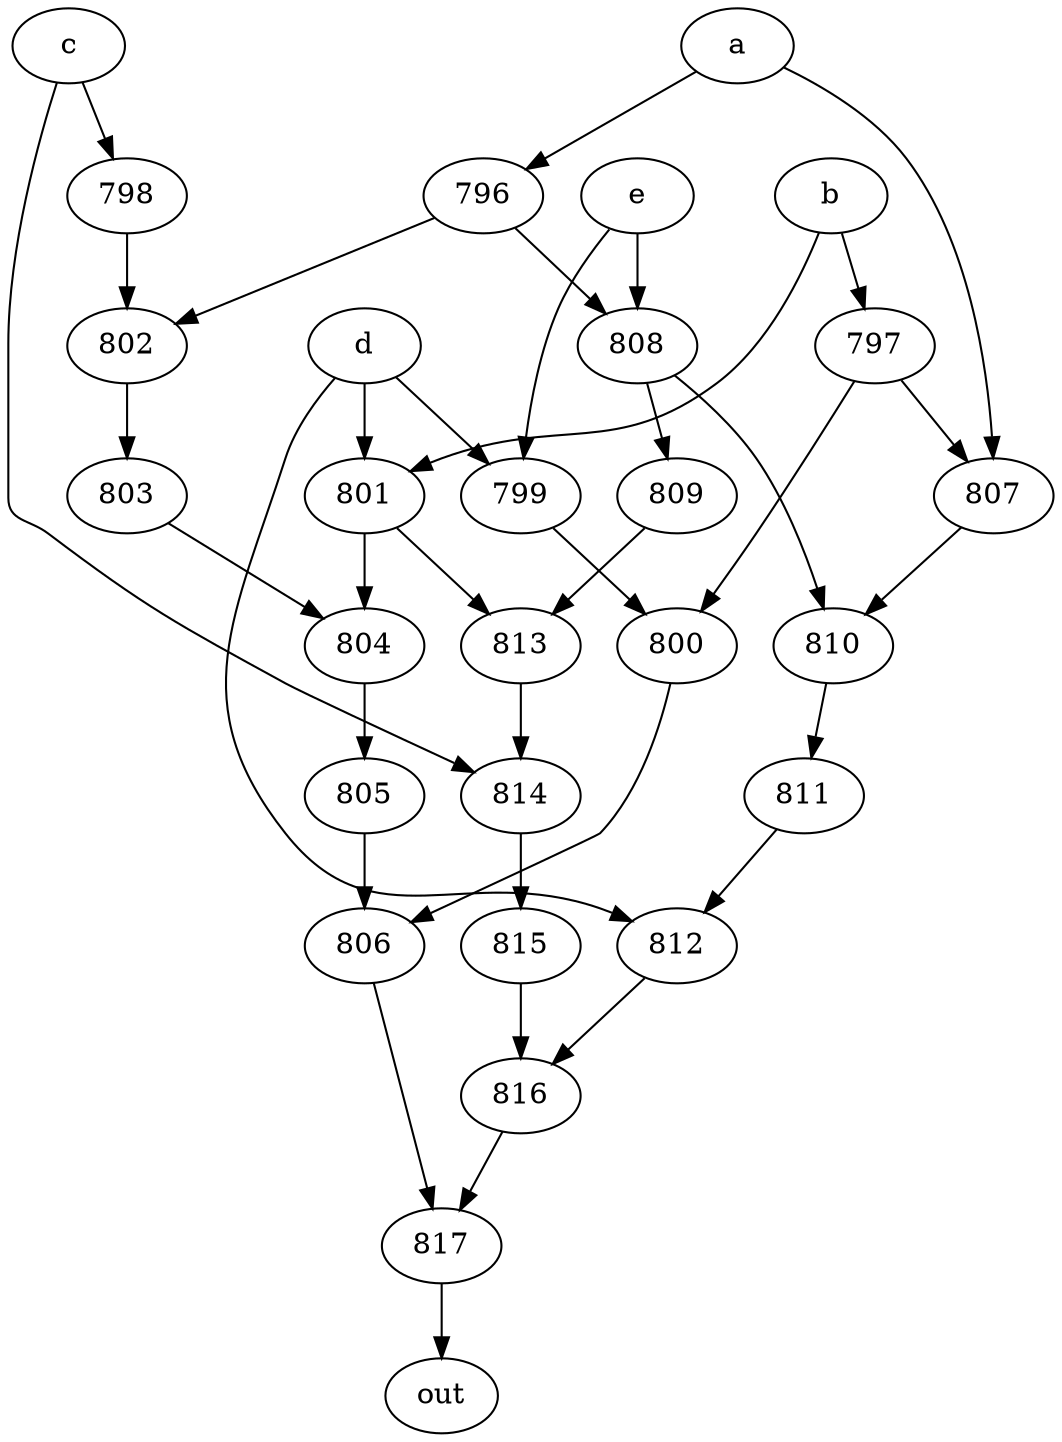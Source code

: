 strict digraph "" {
	817 -> out;
	a -> 796;
	a -> 807;
	796 -> 802;
	796 -> 808;
	807 -> 810;
	802 -> 803;
	808 -> 810;
	808 -> 809;
	810 -> 811;
	b -> 797;
	b -> 801;
	797 -> 807;
	797 -> 800;
	801 -> 804;
	801 -> 813;
	800 -> 806;
	804 -> 805;
	813 -> 814;
	c -> 798;
	c -> 814;
	798 -> 802;
	814 -> 815;
	815 -> 816;
	d -> 801;
	d -> 799;
	d -> 812;
	799 -> 800;
	812 -> 816;
	816 -> 817;
	e -> 808;
	e -> 799;
	809 -> 813;
	803 -> 804;
	806 -> 817;
	805 -> 806;
	811 -> 812;
}
